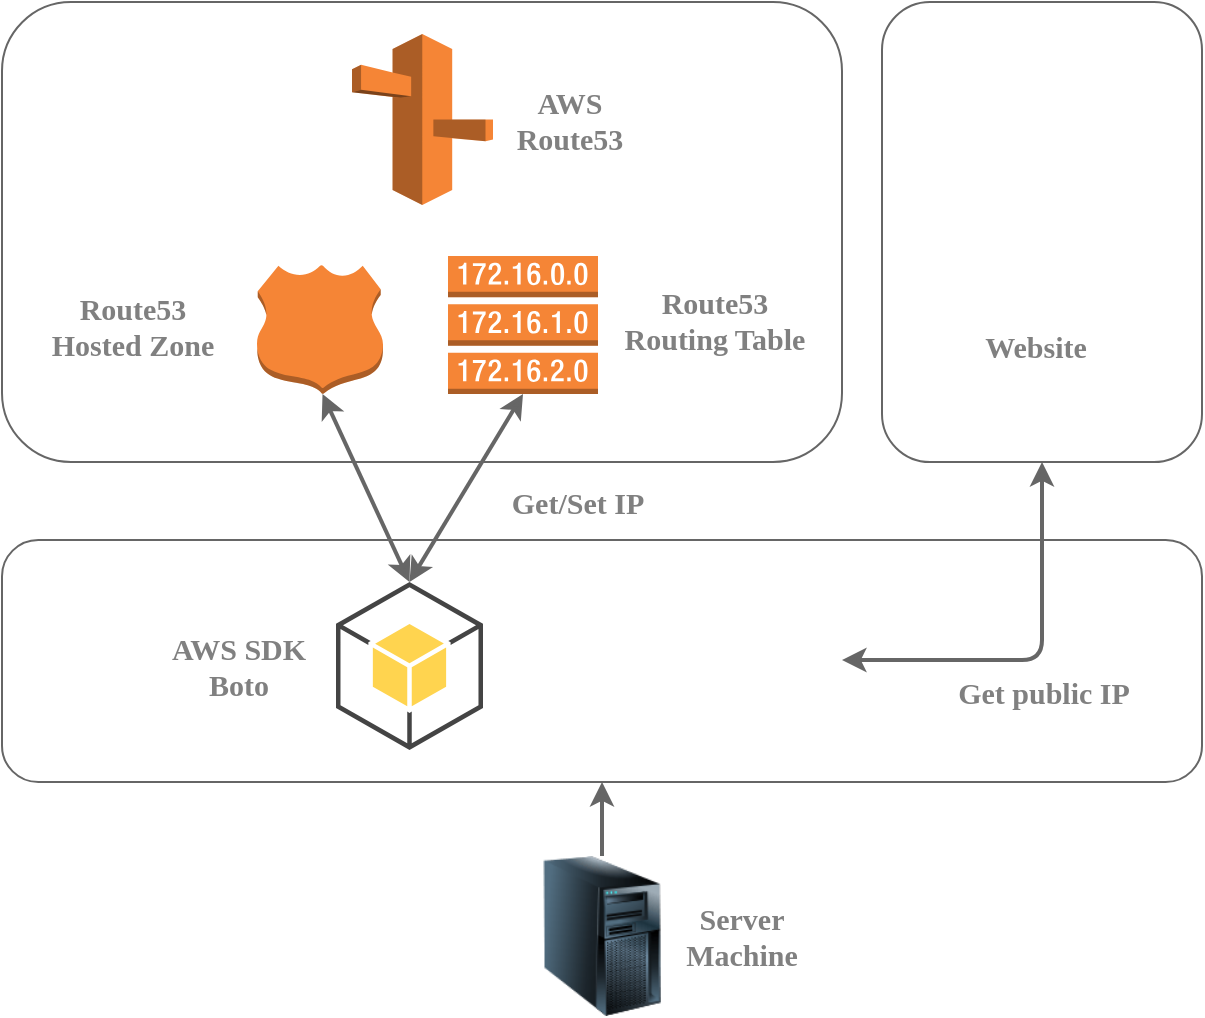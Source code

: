 <mxfile pages="1" version="11.2.4" type="github"><diagram id="pmvEskAwBIIP_usQLq8I" name="Page-1"><mxGraphModel dx="1033" dy="736" grid="1" gridSize="10" guides="1" tooltips="1" connect="1" arrows="1" fold="1" page="1" pageScale="1" pageWidth="827" pageHeight="1169" math="0" shadow="0"><root><mxCell id="0"/><mxCell id="1" parent="0"/><mxCell id="Ozz3aC2NoC6CimDAJ1Bo-14" value="" style="rounded=1;whiteSpace=wrap;html=1;fontFamily=Malgun Gothic;fontStyle=1;fontSize=15;fontColor=#808080;strokeColor=#666666;" vertex="1" parent="1"><mxGeometry x="40" y="419" width="600" height="121" as="geometry"/></mxCell><mxCell id="Ozz3aC2NoC6CimDAJ1Bo-2" value="" style="rounded=1;whiteSpace=wrap;html=1;fontFamily=Malgun Gothic;fontStyle=1;fontSize=15;fontColor=#808080;strokeColor=#666666;" vertex="1" parent="1"><mxGeometry x="40" y="150" width="420" height="230" as="geometry"/></mxCell><mxCell id="oYuqqh3CvRdROnIuHOAs-1" value="" style="outlineConnect=0;dashed=0;verticalLabelPosition=bottom;verticalAlign=top;align=center;html=1;shape=mxgraph.aws3.hosted_zone;fillColor=#F58536;gradientColor=none;fontFamily=Malgun Gothic;fontStyle=1;fontSize=15;fontColor=#808080;strokeColor=#666666;" parent="1" vertex="1"><mxGeometry x="167.5" y="281.5" width="63" height="64.5" as="geometry"/></mxCell><mxCell id="oYuqqh3CvRdROnIuHOAs-2" value="" style="outlineConnect=0;dashed=0;verticalLabelPosition=bottom;verticalAlign=top;align=center;html=1;shape=mxgraph.aws3.route_table;fillColor=#F58536;gradientColor=none;fontFamily=Malgun Gothic;fontStyle=1;fontSize=15;fontColor=#808080;strokeColor=#666666;" parent="1" vertex="1"><mxGeometry x="263" y="277" width="75" height="69" as="geometry"/></mxCell><mxCell id="oYuqqh3CvRdROnIuHOAs-3" value="" style="outlineConnect=0;dashed=0;verticalLabelPosition=bottom;verticalAlign=top;align=center;html=1;shape=mxgraph.aws3.route_53;fillColor=#F58536;gradientColor=none;fontFamily=Malgun Gothic;fontStyle=1;fontSize=15;fontColor=#808080;strokeColor=#666666;" parent="1" vertex="1"><mxGeometry x="215" y="166" width="70.5" height="85.5" as="geometry"/></mxCell><mxCell id="oYuqqh3CvRdROnIuHOAs-4" value="" style="outlineConnect=0;dashed=0;verticalLabelPosition=bottom;verticalAlign=top;align=center;html=1;shape=mxgraph.aws3.android;fillColor=#FFD44F;gradientColor=none;fontFamily=Malgun Gothic;fontStyle=1;fontSize=15;fontColor=#808080;strokeColor=#666666;" parent="1" vertex="1"><mxGeometry x="207" y="440" width="73.5" height="84" as="geometry"/></mxCell><mxCell id="oYuqqh3CvRdROnIuHOAs-5" value="" style="image;html=1;labelBackgroundColor=#ffffff;image=img/lib/clip_art/computers/Server_Tower_128x128.png;fontFamily=Malgun Gothic;fontStyle=1;fontSize=15;fontColor=#808080;strokeColor=#666666;" parent="1" vertex="1"><mxGeometry x="300" y="577" width="80" height="80" as="geometry"/></mxCell><mxCell id="Ozz3aC2NoC6CimDAJ1Bo-3" value="" style="endArrow=classic;startArrow=classic;html=1;entryX=0.5;entryY=1;entryDx=0;entryDy=0;entryPerimeter=0;exitX=0.5;exitY=0;exitDx=0;exitDy=0;exitPerimeter=0;strokeWidth=2;fontFamily=Malgun Gothic;fontStyle=1;fontSize=15;fontColor=#808080;strokeColor=#666666;" edge="1" parent="1" source="oYuqqh3CvRdROnIuHOAs-4" target="oYuqqh3CvRdROnIuHOAs-2"><mxGeometry width="50" height="50" relative="1" as="geometry"><mxPoint x="380" y="490" as="sourcePoint"/><mxPoint x="430" y="440" as="targetPoint"/></mxGeometry></mxCell><mxCell id="Ozz3aC2NoC6CimDAJ1Bo-4" value="" style="endArrow=classic;startArrow=classic;html=1;entryX=0.52;entryY=1;entryDx=0;entryDy=0;entryPerimeter=0;exitX=0.5;exitY=0;exitDx=0;exitDy=0;exitPerimeter=0;strokeWidth=2;fontFamily=Malgun Gothic;fontStyle=1;fontSize=15;fontColor=#808080;strokeColor=#666666;" edge="1" parent="1" source="oYuqqh3CvRdROnIuHOAs-4" target="oYuqqh3CvRdROnIuHOAs-1"><mxGeometry width="50" height="50" relative="1" as="geometry"><mxPoint x="-40" y="760" as="sourcePoint"/><mxPoint x="10" y="710" as="targetPoint"/></mxGeometry></mxCell><mxCell id="Ozz3aC2NoC6CimDAJ1Bo-5" value="AWS Route53" style="text;html=1;strokeColor=none;fillColor=none;align=center;verticalAlign=middle;whiteSpace=wrap;rounded=0;fontFamily=Malgun Gothic;fontStyle=1;fontSize=15;fontColor=#808080;" vertex="1" parent="1"><mxGeometry x="298" y="199" width="52" height="20" as="geometry"/></mxCell><mxCell id="Ozz3aC2NoC6CimDAJ1Bo-6" value="Server Machine" style="text;html=1;strokeColor=none;fillColor=none;align=center;verticalAlign=middle;whiteSpace=wrap;rounded=0;fontFamily=Malgun Gothic;fontStyle=1;fontSize=15;fontColor=#808080;" vertex="1" parent="1"><mxGeometry x="390" y="607" width="40" height="20" as="geometry"/></mxCell><mxCell id="Ozz3aC2NoC6CimDAJ1Bo-7" value="AWS SDK&lt;br style=&quot;font-size: 15px;&quot;&gt;Boto" style="text;html=1;strokeColor=none;fillColor=none;align=center;verticalAlign=middle;whiteSpace=wrap;rounded=0;fontFamily=Malgun Gothic;fontStyle=1;fontSize=15;fontColor=#808080;" vertex="1" parent="1"><mxGeometry x="121" y="472" width="75" height="20" as="geometry"/></mxCell><mxCell id="Ozz3aC2NoC6CimDAJ1Bo-9" value="Route53&lt;br style=&quot;font-size: 15px;&quot;&gt;Routing Table" style="text;html=1;strokeColor=none;fillColor=none;align=center;verticalAlign=middle;whiteSpace=wrap;rounded=0;fontFamily=Malgun Gothic;fontStyle=1;fontSize=15;fontColor=#808080;" vertex="1" parent="1"><mxGeometry x="343" y="299" width="107" height="20" as="geometry"/></mxCell><mxCell id="Ozz3aC2NoC6CimDAJ1Bo-10" value="Route53&lt;br style=&quot;font-size: 15px;&quot;&gt;Hosted Zone" style="text;html=1;strokeColor=none;fillColor=none;align=center;verticalAlign=middle;whiteSpace=wrap;rounded=0;fontFamily=Malgun Gothic;fontStyle=1;fontSize=15;fontColor=#808080;" vertex="1" parent="1"><mxGeometry x="50" y="302" width="111" height="20" as="geometry"/></mxCell><mxCell id="Ozz3aC2NoC6CimDAJ1Bo-11" value="" style="shape=image;html=1;verticalAlign=top;verticalLabelPosition=bottom;labelBackgroundColor=#ffffff;imageAspect=0;aspect=fixed;image=https://cdn4.iconfinder.com/data/icons/logos-and-brands/512/267_Python_logo-128.png;fontFamily=Malgun Gothic;fontStyle=1;fontSize=15;fontColor=#808080;strokeColor=#666666;" vertex="1" parent="1"><mxGeometry x="370" y="434" width="90" height="90" as="geometry"/></mxCell><mxCell id="Ozz3aC2NoC6CimDAJ1Bo-16" value="" style="rounded=1;whiteSpace=wrap;html=1;fontFamily=Malgun Gothic;fontStyle=1;fontSize=15;fontColor=#808080;strokeColor=#666666;" vertex="1" parent="1"><mxGeometry x="480" y="150" width="160" height="230" as="geometry"/></mxCell><mxCell id="Ozz3aC2NoC6CimDAJ1Bo-17" value="" style="shape=image;html=1;verticalAlign=top;verticalLabelPosition=bottom;labelBackgroundColor=#ffffff;imageAspect=0;aspect=fixed;image=https://cdn1.iconfinder.com/data/icons/flat-business-icons/128/browser-128.png;fontFamily=Malgun Gothic;fontStyle=1;fontSize=15;fontColor=#808080;strokeColor=#666666;" vertex="1" parent="1"><mxGeometry x="520" y="223" width="74" height="74" as="geometry"/></mxCell><mxCell id="Ozz3aC2NoC6CimDAJ1Bo-20" value="Website" style="text;html=1;strokeColor=none;fillColor=none;align=center;verticalAlign=middle;whiteSpace=wrap;rounded=0;fontFamily=Malgun Gothic;fontStyle=1;fontSize=15;fontColor=#808080;" vertex="1" parent="1"><mxGeometry x="532" y="312" width="50" height="20" as="geometry"/></mxCell><mxCell id="Ozz3aC2NoC6CimDAJ1Bo-21" value="Get public IP" style="text;html=1;strokeColor=none;fillColor=none;align=center;verticalAlign=middle;whiteSpace=wrap;rounded=0;fontFamily=Malgun Gothic;fontStyle=1;fontSize=15;fontColor=#808080;" vertex="1" parent="1"><mxGeometry x="512" y="485" width="98" height="20" as="geometry"/></mxCell><mxCell id="Ozz3aC2NoC6CimDAJ1Bo-22" value="" style="endArrow=classic;startArrow=classic;html=1;exitX=1;exitY=0.5;exitDx=0;exitDy=0;strokeWidth=2;fontFamily=Malgun Gothic;fontStyle=1;fontSize=15;fontColor=#808080;strokeColor=#666666;" edge="1" parent="1" source="Ozz3aC2NoC6CimDAJ1Bo-11"><mxGeometry width="50" height="50" relative="1" as="geometry"><mxPoint x="670" y="570" as="sourcePoint"/><mxPoint x="560" y="380" as="targetPoint"/><Array as="points"><mxPoint x="560" y="479"/></Array></mxGeometry></mxCell><mxCell id="Ozz3aC2NoC6CimDAJ1Bo-25" value="Get/Set IP" style="text;html=1;strokeColor=none;fillColor=none;align=center;verticalAlign=middle;whiteSpace=wrap;rounded=0;fontFamily=Malgun Gothic;fontStyle=1;fontSize=15;fontColor=#808080;" vertex="1" parent="1"><mxGeometry x="281" y="390" width="94" height="20" as="geometry"/></mxCell><mxCell id="Ozz3aC2NoC6CimDAJ1Bo-26" value="" style="endArrow=classic;html=1;strokeWidth=2;entryX=0.5;entryY=1;entryDx=0;entryDy=0;exitX=0.5;exitY=0;exitDx=0;exitDy=0;fontFamily=Malgun Gothic;fontStyle=1;fontSize=15;fontColor=#808080;strokeColor=#666666;" edge="1" parent="1" source="oYuqqh3CvRdROnIuHOAs-5" target="Ozz3aC2NoC6CimDAJ1Bo-14"><mxGeometry width="50" height="50" relative="1" as="geometry"><mxPoint x="310" y="610" as="sourcePoint"/><mxPoint x="360" y="560" as="targetPoint"/></mxGeometry></mxCell></root></mxGraphModel></diagram></mxfile>
